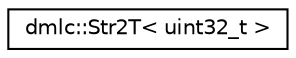 digraph "Graphical Class Hierarchy"
{
 // LATEX_PDF_SIZE
  edge [fontname="Helvetica",fontsize="10",labelfontname="Helvetica",labelfontsize="10"];
  node [fontname="Helvetica",fontsize="10",shape=record];
  rankdir="LR";
  Node0 [label="dmlc::Str2T\< uint32_t \>",height=0.2,width=0.4,color="black", fillcolor="white", style="filled",URL="$classdmlc_1_1Str2T_3_01uint32__t_01_4.html",tooltip="Template specialization of Str2T<> interface for unsigned 32-bit integer."];
}
